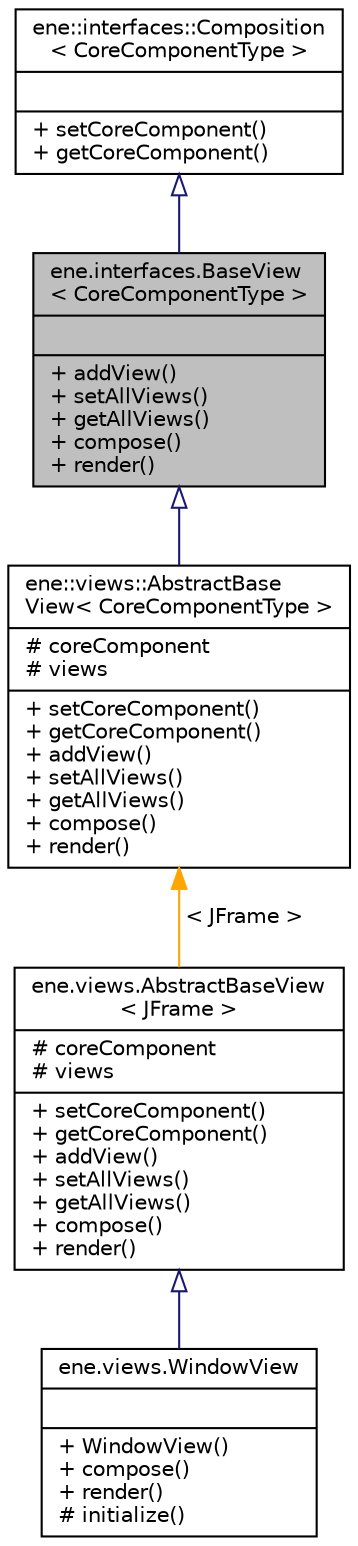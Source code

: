 digraph "ene.interfaces.BaseView&lt; CoreComponentType &gt;"
{
  bgcolor="transparent";
  edge [fontname="Helvetica",fontsize="10",labelfontname="Helvetica",labelfontsize="10"];
  node [fontname="Helvetica",fontsize="10",shape=record];
  Node0 [label="{ene.interfaces.BaseView\l\< CoreComponentType \>\n||+ addView()\l+ setAllViews()\l+ getAllViews()\l+ compose()\l+ render()\l}",height=0.2,width=0.4,color="black", fillcolor="grey75", style="filled", fontcolor="black"];
  Node1 -> Node0 [dir="back",color="midnightblue",fontsize="10",style="solid",arrowtail="onormal",fontname="Helvetica"];
  Node1 [label="{ene::interfaces::Composition\l\< CoreComponentType \>\n||+ setCoreComponent()\l+ getCoreComponent()\l}",height=0.2,width=0.4,color="black",URL="$interfaceene_1_1interfaces_1_1Composition.html"];
  Node0 -> Node2 [dir="back",color="midnightblue",fontsize="10",style="solid",arrowtail="onormal",fontname="Helvetica"];
  Node2 [label="{ene::views::AbstractBase\lView\< CoreComponentType \>\n|# coreComponent\l# views\l|+ setCoreComponent()\l+ getCoreComponent()\l+ addView()\l+ setAllViews()\l+ getAllViews()\l+ compose()\l+ render()\l}",height=0.2,width=0.4,color="black",URL="$classene_1_1views_1_1AbstractBaseView.html"];
  Node2 -> Node3 [dir="back",color="orange",fontsize="10",style="solid",label=" \< JFrame \>" ,fontname="Helvetica"];
  Node3 [label="{ene.views.AbstractBaseView\l\< JFrame \>\n|# coreComponent\l# views\l|+ setCoreComponent()\l+ getCoreComponent()\l+ addView()\l+ setAllViews()\l+ getAllViews()\l+ compose()\l+ render()\l}",height=0.2,width=0.4,color="black",URL="$classene_1_1views_1_1AbstractBaseView.html"];
  Node3 -> Node4 [dir="back",color="midnightblue",fontsize="10",style="solid",arrowtail="onormal",fontname="Helvetica"];
  Node4 [label="{ene.views.WindowView\n||+ WindowView()\l+ compose()\l+ render()\l# initialize()\l}",height=0.2,width=0.4,color="black",URL="$classene_1_1views_1_1WindowView.html"];
}
